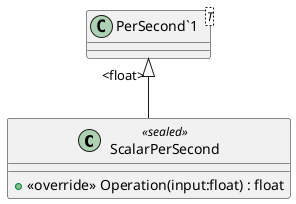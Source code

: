 @startuml
class ScalarPerSecond <<sealed>> {
    + <<override>> Operation(input:float) : float
}
class "PerSecond`1"<T> {
}
"PerSecond`1" "<float>" <|-- ScalarPerSecond
@enduml
